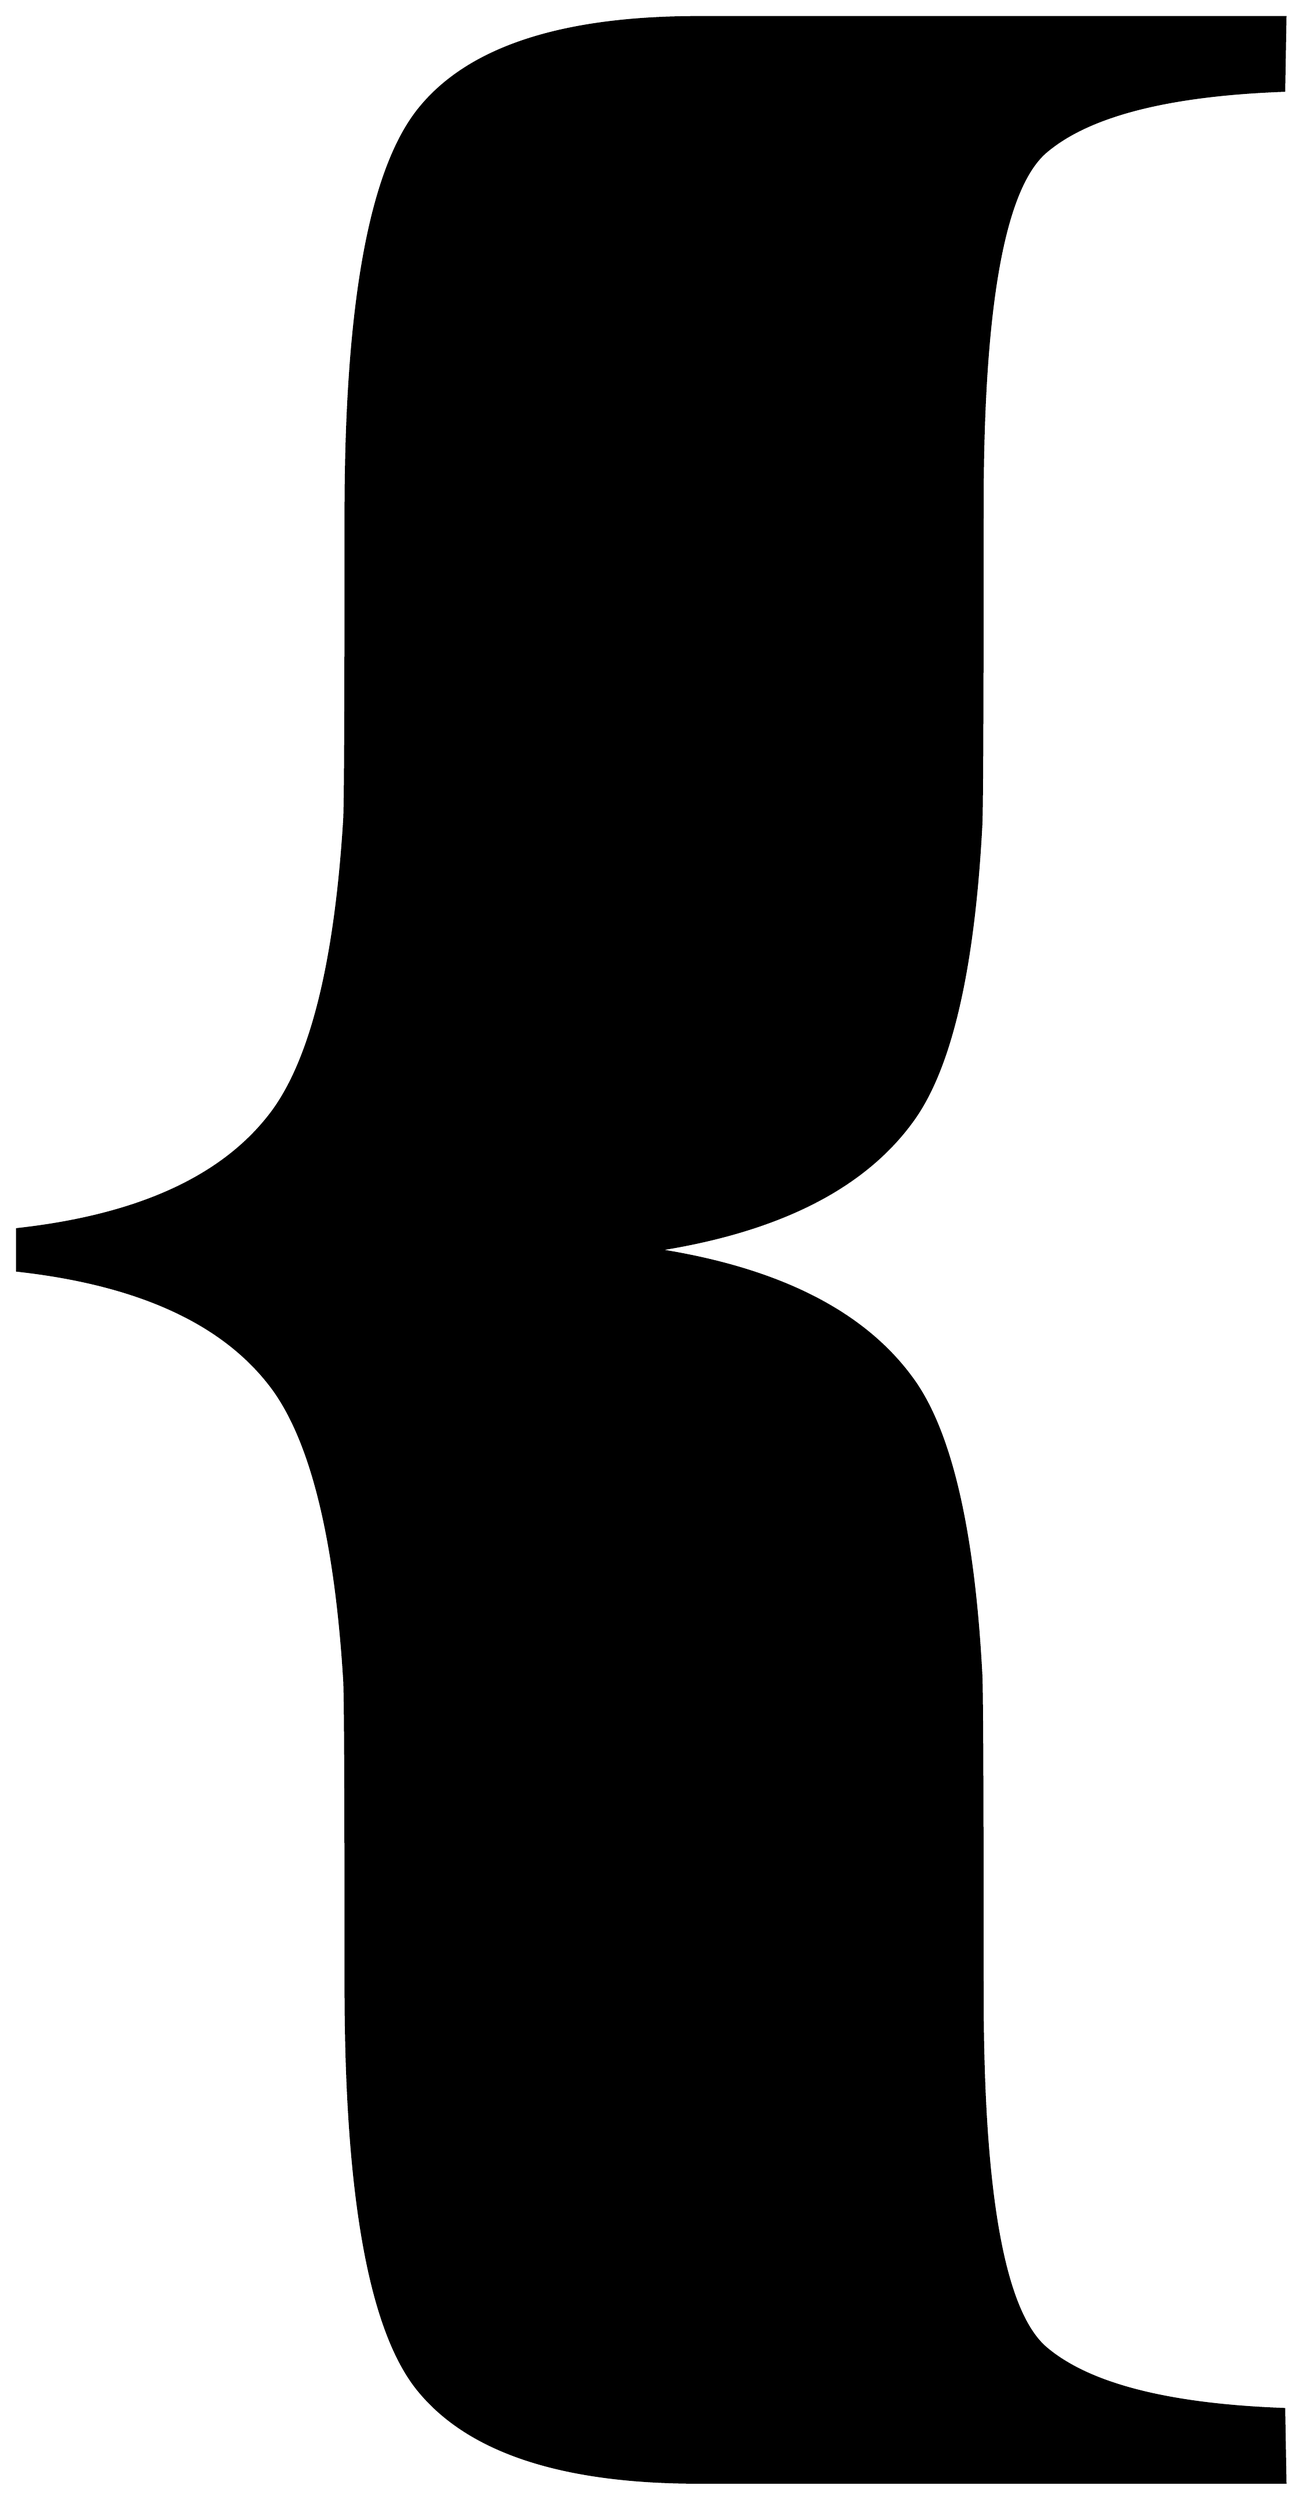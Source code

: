 


\begin{tikzpicture}[y=0.80pt, x=0.80pt, yscale=-1.0, xscale=1.0, inner sep=0pt, outer sep=0pt]
\begin{scope}[shift={(100.0,1706.0)},nonzero rule]
  \path[draw=.,fill=.,line width=1.600pt] (1006.0,378.0) --
    (549.0,378.0) .. controls (441.0,378.0) and (367.667,353.333) ..
    (329.0,304.0) .. controls (292.333,256.667) and (274.0,152.333) ..
    (274.0,-9.0) .. controls (274.0,-151.0) and (273.667,-230.0)
    .. (273.0,-246.0) .. controls (266.333,-355.333) and
    (248.0,-431.0) .. (218.0,-473.0) .. controls (180.667,-524.333)
    and (114.0,-555.333) .. (18.0,-566.0) -- (18.0,-598.0) ..
    controls (114.0,-608.667) and (180.667,-639.667) .. (218.0,-691.0)
    .. controls (248.0,-733.0) and (266.333,-808.667) ..
    (273.0,-918.0) .. controls (273.667,-934.0) and
    (274.0,-1013.0) .. (274.0,-1155.0) .. controls
    (274.0,-1316.333) and (292.667,-1421.0) .. (330.0,-1469.0) ..
    controls (368.0,-1517.667) and (441.0,-1542.0) ..
    (549.0,-1542.0) -- (1006.0,-1542.0) -- (1005.0,-1485.0) ..
    controls (914.333,-1481.667) and (852.333,-1465.667) ..
    (819.0,-1437.0) .. controls (786.333,-1408.333) and
    (770.0,-1316.333) .. (770.0,-1161.0) .. controls
    (770.0,-1009.667) and (769.667,-927.0) .. (769.0,-913.0) ..
    controls (763.0,-799.667) and (745.0,-722.667) .. (715.0,-682.0)
    .. controls (677.0,-630.0) and (610.667,-596.667) ..
    (516.0,-582.0) .. controls (610.667,-567.333) and (677.0,-534.0)
    .. (715.0,-482.0) .. controls (745.0,-441.333) and
    (763.0,-364.333) .. (769.0,-251.0) .. controls (769.667,-237.0)
    and (770.0,-154.333) .. (770.0,-3.0) .. controls (770.0,152.333)
    and (786.333,244.333) .. (819.0,273.0) .. controls (852.333,301.667)
    and (914.333,317.667) .. (1005.0,321.0) -- (1006.0,378.0) --
    cycle;
\end{scope}

\end{tikzpicture}

